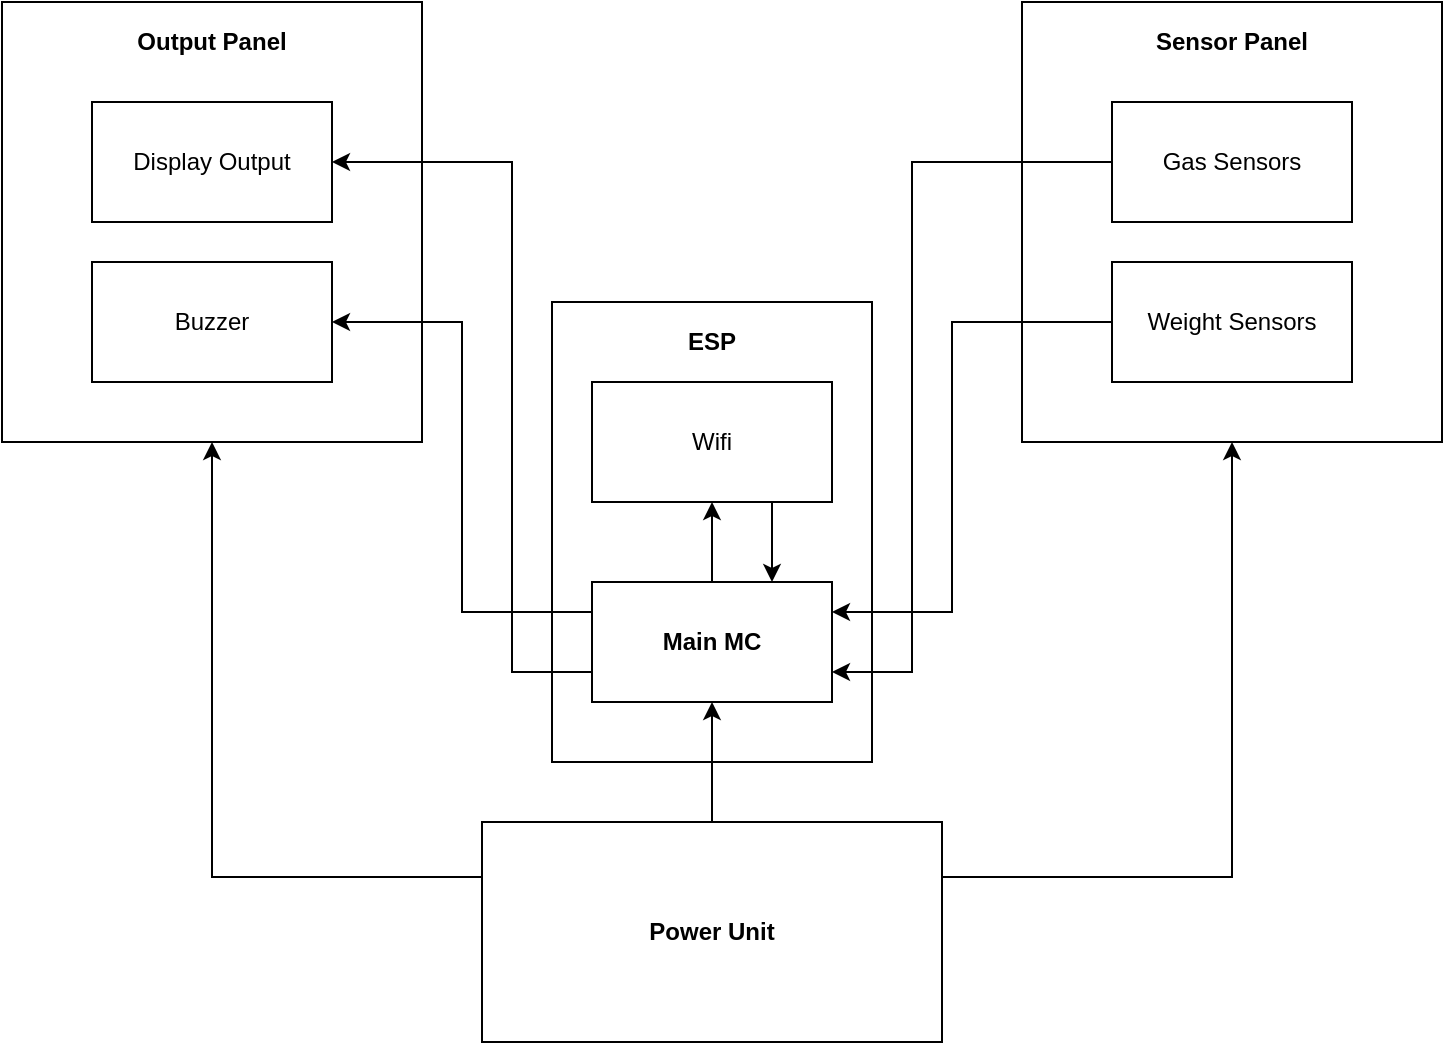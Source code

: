<mxfile version="13.8.8"><diagram id="t1z3YhqKTtQbZ5a31PsU" name="Page-1"><mxGraphModel dx="997" dy="548" grid="1" gridSize="10" guides="1" tooltips="1" connect="1" arrows="1" fold="1" page="1" pageScale="1" pageWidth="850" pageHeight="1100" math="0" shadow="0"><root><mxCell id="0"/><mxCell id="1" parent="0"/><mxCell id="89XZ0Wb80PzwgjTl6Kyd-22" value="" style="rounded=0;whiteSpace=wrap;html=1;" parent="1" vertex="1"><mxGeometry x="330" y="300" width="160" height="230" as="geometry"/></mxCell><mxCell id="89XZ0Wb80PzwgjTl6Kyd-7" value="" style="rounded=0;whiteSpace=wrap;html=1;" parent="1" vertex="1"><mxGeometry x="55" y="150" width="210" height="220" as="geometry"/></mxCell><mxCell id="89XZ0Wb80PzwgjTl6Kyd-3" value="" style="rounded=0;whiteSpace=wrap;html=1;" parent="1" vertex="1"><mxGeometry x="565" y="150" width="210" height="220" as="geometry"/></mxCell><mxCell id="89XZ0Wb80PzwgjTl6Kyd-13" style="edgeStyle=orthogonalEdgeStyle;rounded=0;orthogonalLoop=1;jettySize=auto;html=1;exitX=0;exitY=0.5;exitDx=0;exitDy=0;entryX=1;entryY=0.75;entryDx=0;entryDy=0;" parent="1" source="89XZ0Wb80PzwgjTl6Kyd-1" target="89XZ0Wb80PzwgjTl6Kyd-9" edge="1"><mxGeometry relative="1" as="geometry"><Array as="points"><mxPoint x="510" y="230"/><mxPoint x="510" y="485"/></Array></mxGeometry></mxCell><mxCell id="89XZ0Wb80PzwgjTl6Kyd-1" value="Gas Sensors" style="rounded=0;whiteSpace=wrap;html=1;" parent="1" vertex="1"><mxGeometry x="610" y="200" width="120" height="60" as="geometry"/></mxCell><mxCell id="89XZ0Wb80PzwgjTl6Kyd-2" value="Weight&amp;nbsp;Sensors" style="rounded=0;whiteSpace=wrap;html=1;" parent="1" vertex="1"><mxGeometry x="610" y="280" width="120" height="60" as="geometry"/></mxCell><mxCell id="89XZ0Wb80PzwgjTl6Kyd-4" value="Sensor Panel" style="text;html=1;strokeColor=none;fillColor=none;align=center;verticalAlign=middle;whiteSpace=wrap;rounded=0;fontStyle=1" parent="1" vertex="1"><mxGeometry x="615" y="160" width="110" height="20" as="geometry"/></mxCell><mxCell id="89XZ0Wb80PzwgjTl6Kyd-5" value="Display Output&lt;span style=&quot;color: rgba(0 , 0 , 0 , 0) ; font-family: monospace ; font-size: 0px&quot;&gt;%3CmxGraphModel%3E%3Croot%3E%3CmxCell%20id%3D%220%22%2F%3E%3CmxCell%20id%3D%221%22%20parent%3D%220%22%2F%3E%3CmxCell%20id%3D%222%22%20value%3D%22Gas%20Sensors%22%20style%3D%22rounded%3D0%3BwhiteSpace%3Dwrap%3Bhtml%3D1%3B%22%20vertex%3D%221%22%20parent%3D%221%22%3E%3CmxGeometry%20x%3D%22610%22%20y%3D%22190%22%20width%3D%22120%22%20height%3D%2260%22%20as%3D%22geometry%22%2F%3E%3C%2FmxCell%3E%3C%2Froot%3E%3C%2FmxGraphModel%3E&lt;/span&gt;" style="rounded=0;whiteSpace=wrap;html=1;" parent="1" vertex="1"><mxGeometry x="100" y="200" width="120" height="60" as="geometry"/></mxCell><mxCell id="89XZ0Wb80PzwgjTl6Kyd-6" value="Buzzer" style="rounded=0;whiteSpace=wrap;html=1;" parent="1" vertex="1"><mxGeometry x="100" y="280" width="120" height="60" as="geometry"/></mxCell><mxCell id="89XZ0Wb80PzwgjTl6Kyd-8" value="Output Panel" style="text;html=1;strokeColor=none;fillColor=none;align=center;verticalAlign=middle;whiteSpace=wrap;rounded=0;fontStyle=1" parent="1" vertex="1"><mxGeometry x="105" y="160" width="110" height="20" as="geometry"/></mxCell><mxCell id="89XZ0Wb80PzwgjTl6Kyd-10" style="edgeStyle=orthogonalEdgeStyle;rounded=0;orthogonalLoop=1;jettySize=auto;html=1;exitX=0;exitY=0.25;exitDx=0;exitDy=0;entryX=1;entryY=0.5;entryDx=0;entryDy=0;" parent="1" source="89XZ0Wb80PzwgjTl6Kyd-9" target="89XZ0Wb80PzwgjTl6Kyd-6" edge="1"><mxGeometry relative="1" as="geometry"/></mxCell><mxCell id="89XZ0Wb80PzwgjTl6Kyd-14" style="edgeStyle=orthogonalEdgeStyle;rounded=0;orthogonalLoop=1;jettySize=auto;html=1;exitX=0;exitY=0.75;exitDx=0;exitDy=0;entryX=1;entryY=0.5;entryDx=0;entryDy=0;" parent="1" source="89XZ0Wb80PzwgjTl6Kyd-9" target="89XZ0Wb80PzwgjTl6Kyd-5" edge="1"><mxGeometry relative="1" as="geometry"><Array as="points"><mxPoint x="310" y="485"/><mxPoint x="310" y="230"/></Array></mxGeometry></mxCell><mxCell id="89XZ0Wb80PzwgjTl6Kyd-20" style="edgeStyle=orthogonalEdgeStyle;rounded=0;orthogonalLoop=1;jettySize=auto;html=1;exitX=0.5;exitY=0;exitDx=0;exitDy=0;entryX=0.5;entryY=1;entryDx=0;entryDy=0;" parent="1" source="89XZ0Wb80PzwgjTl6Kyd-9" target="89XZ0Wb80PzwgjTl6Kyd-19" edge="1"><mxGeometry relative="1" as="geometry"/></mxCell><mxCell id="89XZ0Wb80PzwgjTl6Kyd-9" value="&lt;b&gt;Main MC&lt;/b&gt;" style="rounded=0;whiteSpace=wrap;html=1;" parent="1" vertex="1"><mxGeometry x="350" y="440" width="120" height="60" as="geometry"/></mxCell><mxCell id="89XZ0Wb80PzwgjTl6Kyd-11" style="edgeStyle=orthogonalEdgeStyle;rounded=0;orthogonalLoop=1;jettySize=auto;html=1;exitX=0;exitY=0.5;exitDx=0;exitDy=0;entryX=1;entryY=0.25;entryDx=0;entryDy=0;" parent="1" source="89XZ0Wb80PzwgjTl6Kyd-2" target="89XZ0Wb80PzwgjTl6Kyd-9" edge="1"><mxGeometry relative="1" as="geometry"><Array as="points"><mxPoint x="530" y="310"/><mxPoint x="530" y="455"/></Array></mxGeometry></mxCell><mxCell id="89XZ0Wb80PzwgjTl6Kyd-16" style="edgeStyle=orthogonalEdgeStyle;rounded=0;orthogonalLoop=1;jettySize=auto;html=1;exitX=0;exitY=0.25;exitDx=0;exitDy=0;entryX=0.5;entryY=1;entryDx=0;entryDy=0;" parent="1" source="89XZ0Wb80PzwgjTl6Kyd-15" target="89XZ0Wb80PzwgjTl6Kyd-7" edge="1"><mxGeometry relative="1" as="geometry"/></mxCell><mxCell id="89XZ0Wb80PzwgjTl6Kyd-17" style="edgeStyle=orthogonalEdgeStyle;rounded=0;orthogonalLoop=1;jettySize=auto;html=1;exitX=1;exitY=0.25;exitDx=0;exitDy=0;entryX=0.5;entryY=1;entryDx=0;entryDy=0;" parent="1" source="89XZ0Wb80PzwgjTl6Kyd-15" target="89XZ0Wb80PzwgjTl6Kyd-3" edge="1"><mxGeometry relative="1" as="geometry"/></mxCell><mxCell id="89XZ0Wb80PzwgjTl6Kyd-18" style="edgeStyle=orthogonalEdgeStyle;rounded=0;orthogonalLoop=1;jettySize=auto;html=1;exitX=0.5;exitY=0;exitDx=0;exitDy=0;entryX=0.5;entryY=1;entryDx=0;entryDy=0;" parent="1" source="89XZ0Wb80PzwgjTl6Kyd-15" target="89XZ0Wb80PzwgjTl6Kyd-9" edge="1"><mxGeometry relative="1" as="geometry"/></mxCell><mxCell id="89XZ0Wb80PzwgjTl6Kyd-15" value="&lt;b&gt;Power Unit&lt;/b&gt;" style="rounded=0;whiteSpace=wrap;html=1;" parent="1" vertex="1"><mxGeometry x="295" y="560" width="230" height="110" as="geometry"/></mxCell><mxCell id="89XZ0Wb80PzwgjTl6Kyd-21" style="edgeStyle=orthogonalEdgeStyle;rounded=0;orthogonalLoop=1;jettySize=auto;html=1;exitX=0.75;exitY=1;exitDx=0;exitDy=0;entryX=0.75;entryY=0;entryDx=0;entryDy=0;" parent="1" source="89XZ0Wb80PzwgjTl6Kyd-19" target="89XZ0Wb80PzwgjTl6Kyd-9" edge="1"><mxGeometry relative="1" as="geometry"/></mxCell><mxCell id="89XZ0Wb80PzwgjTl6Kyd-19" value="Wifi&lt;br&gt;" style="rounded=0;whiteSpace=wrap;html=1;" parent="1" vertex="1"><mxGeometry x="350" y="340" width="120" height="60" as="geometry"/></mxCell><mxCell id="89XZ0Wb80PzwgjTl6Kyd-23" value="&lt;b&gt;ESP&lt;/b&gt;" style="text;html=1;strokeColor=none;fillColor=none;align=center;verticalAlign=middle;whiteSpace=wrap;rounded=0;" parent="1" vertex="1"><mxGeometry x="390" y="310" width="40" height="20" as="geometry"/></mxCell></root></mxGraphModel></diagram></mxfile>